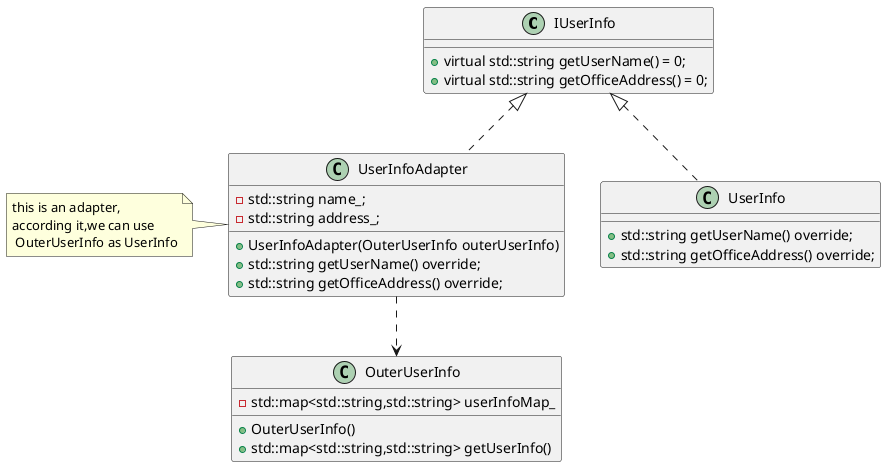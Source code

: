 @startuml
class IUserInfo{
    + virtual std::string getUserName() = 0;
    + virtual std::string getOfficeAddress() = 0;
}

class UserInfo{
    + std::string getUserName() override;
    + std::string getOfficeAddress() override;
}

class OuterUserInfo{
    - std::map<std::string,std::string> userInfoMap_
    + OuterUserInfo()
    + std::map<std::string,std::string> getUserInfo()
}

class UserInfoAdapter{
    + UserInfoAdapter(OuterUserInfo outerUserInfo)
    + std::string getUserName() override;
    + std::string getOfficeAddress() override;
    - std::string name_;
    - std::string address_;
}

note left of UserInfoAdapter: this is an adapter,\naccording it,we can use \n OuterUserInfo as UserInfo

IUserInfo <|.. UserInfo
IUserInfo <|.. UserInfoAdapter

UserInfoAdapter ..> OuterUserInfo
@enduml